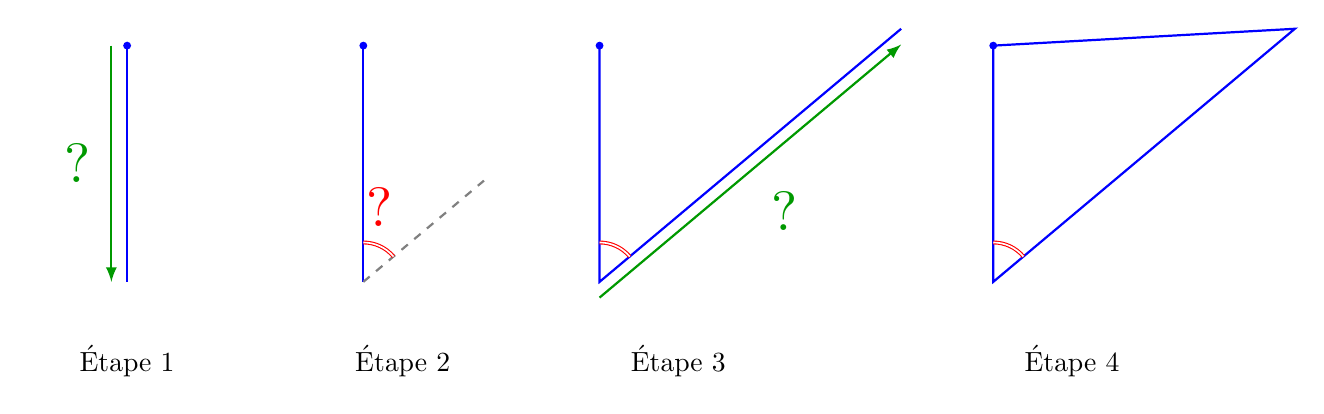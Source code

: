 \tikzstyle{line} = [draw,gray,thick]
\tikzstyle{arrow} = [->,>=latex,thick]
\begin{tikzpicture}[scale=1]


\begin{scope}[xshift=0cm]
\draw[blue, thick] (0,0)--++(0,-3);
\fill[blue] (0,0) circle (0.05); 
\draw[->,>=latex,thick, green!60!black] (-0.2,0)--++(0,-3) node[midway, left,scale=2]{?};
\node at (0,-4) {\'Etape 1};
\end{scope}


\begin{scope}[xshift=3cm]
\draw[blue, thick] (0,0)--++(0,-3);
\draw[gray,thick,dashed] (0,-3)--++(40:2);

\draw[red, double] (0,-2.5) arc (90:40:0.5) node[midway, above,scale=2]{?};
\fill[blue] (0,0) circle (0.05); 
\node at (0.5,-4) {\'Etape 2};
\end{scope}


\begin{scope}[xshift=6cm]
\draw[blue, thick] (0,0)--++(0,-3)  -- ++(40:5);
\draw[red, double] (0,-2.5) arc (90:40:0.5);
\fill[blue] (0,0) circle (0.05); 
\draw[->,>=latex,thick, green!60!black] (0,-3.2)--++(40:5) node[midway, below right,scale=2]{?};
\node at (1,-4) {\'Etape 3};
\end{scope}



\begin{scope}[xshift=11cm]
\draw[blue, thick] (0,0)--++(0,-3)  -- ++(40:5)-- cycle;
\draw[red, double] (0,-2.5) arc (90:40:0.5);
\fill[blue] (0,0) circle (0.05); 
\node at (1,-4) {\'Etape 4};
\end{scope}

\end{tikzpicture}

